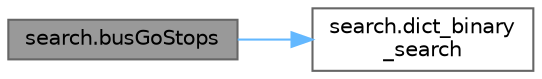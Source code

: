digraph "search.busGoStops"
{
 // LATEX_PDF_SIZE
  bgcolor="transparent";
  edge [fontname=Helvetica,fontsize=10,labelfontname=Helvetica,labelfontsize=10];
  node [fontname=Helvetica,fontsize=10,shape=box,height=0.2,width=0.4];
  rankdir="LR";
  Node1 [id="Node000001",label="search.busGoStops",height=0.2,width=0.4,color="gray40", fillcolor="grey60", style="filled", fontcolor="black",tooltip=" "];
  Node1 -> Node2 [id="edge2_Node000001_Node000002",color="steelblue1",style="solid",tooltip=" "];
  Node2 [id="Node000002",label="search.dict_binary\l_search",height=0.2,width=0.4,color="grey40", fillcolor="white", style="filled",URL="$namespacesearch.html#a79be19296b7b96829cfc6d54ec5cb084",tooltip=" "];
}
